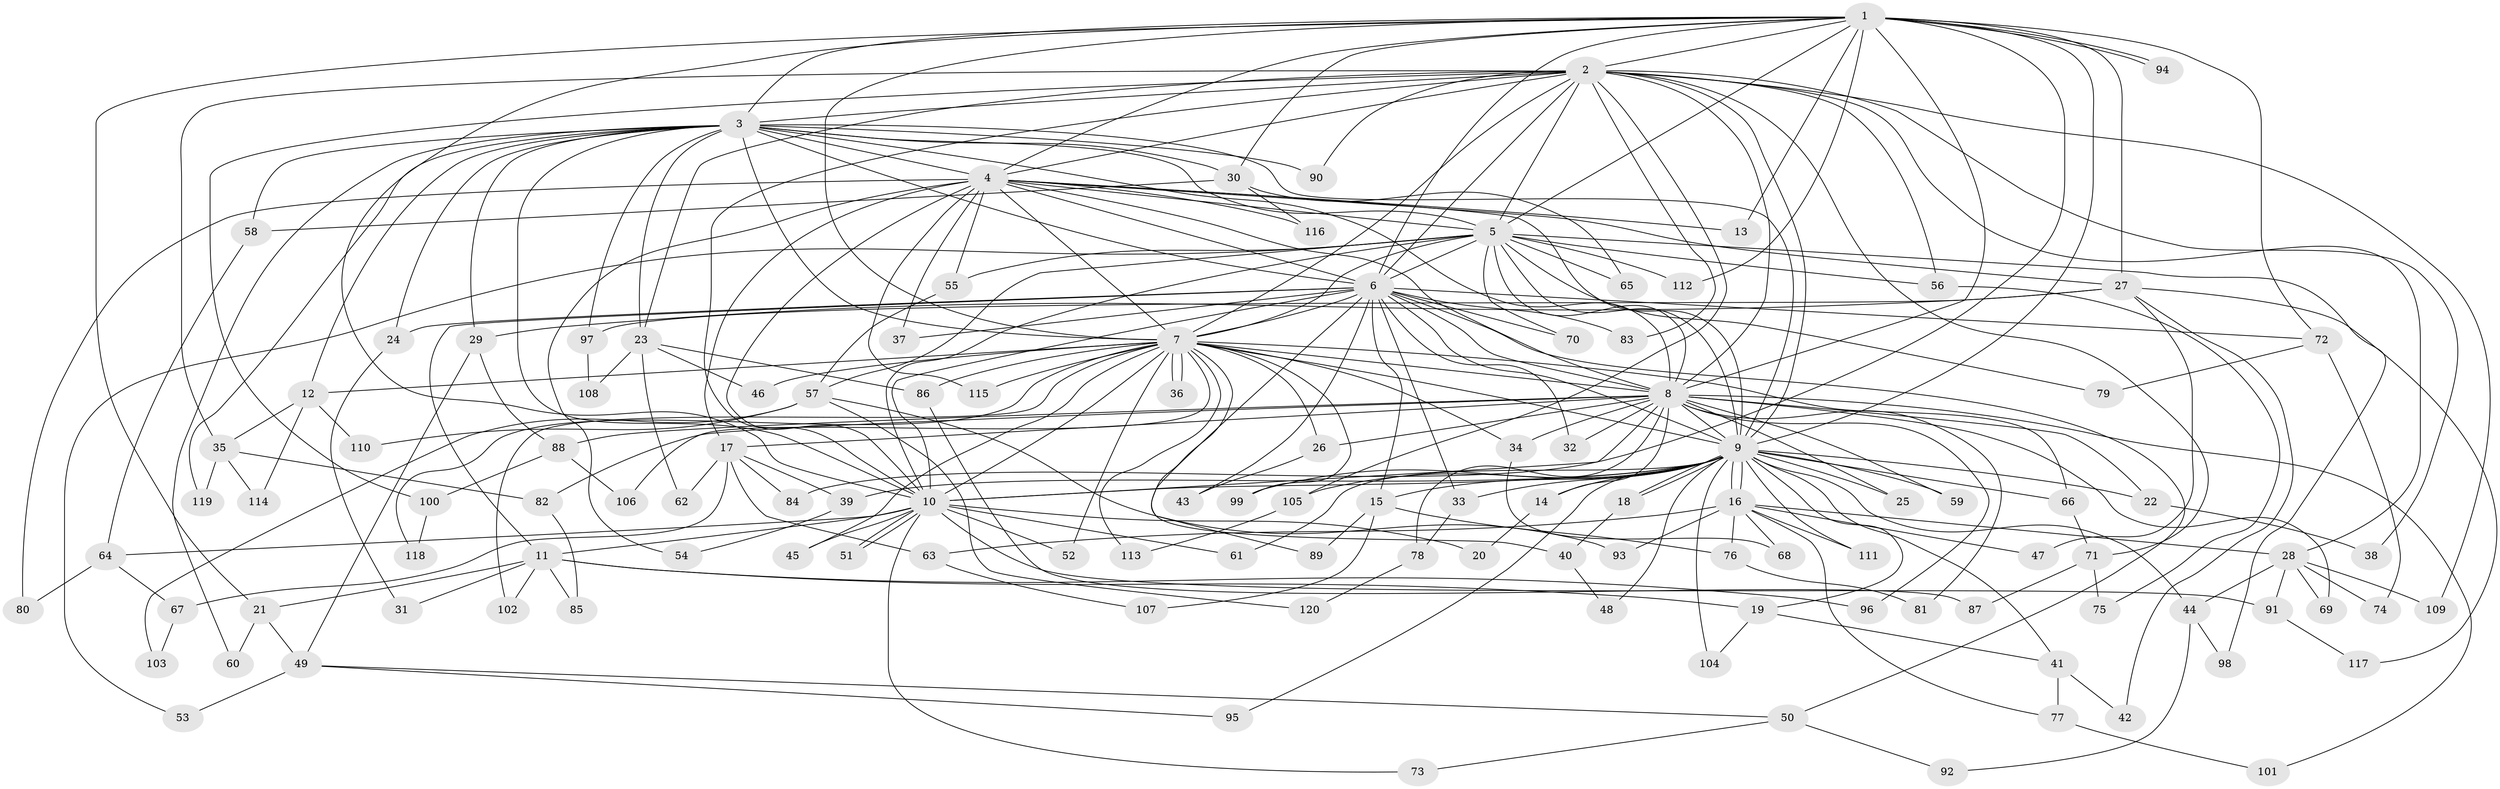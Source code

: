 // Generated by graph-tools (version 1.1) at 2025/01/03/09/25 03:01:25]
// undirected, 120 vertices, 265 edges
graph export_dot {
graph [start="1"]
  node [color=gray90,style=filled];
  1;
  2;
  3;
  4;
  5;
  6;
  7;
  8;
  9;
  10;
  11;
  12;
  13;
  14;
  15;
  16;
  17;
  18;
  19;
  20;
  21;
  22;
  23;
  24;
  25;
  26;
  27;
  28;
  29;
  30;
  31;
  32;
  33;
  34;
  35;
  36;
  37;
  38;
  39;
  40;
  41;
  42;
  43;
  44;
  45;
  46;
  47;
  48;
  49;
  50;
  51;
  52;
  53;
  54;
  55;
  56;
  57;
  58;
  59;
  60;
  61;
  62;
  63;
  64;
  65;
  66;
  67;
  68;
  69;
  70;
  71;
  72;
  73;
  74;
  75;
  76;
  77;
  78;
  79;
  80;
  81;
  82;
  83;
  84;
  85;
  86;
  87;
  88;
  89;
  90;
  91;
  92;
  93;
  94;
  95;
  96;
  97;
  98;
  99;
  100;
  101;
  102;
  103;
  104;
  105;
  106;
  107;
  108;
  109;
  110;
  111;
  112;
  113;
  114;
  115;
  116;
  117;
  118;
  119;
  120;
  1 -- 2;
  1 -- 3;
  1 -- 4;
  1 -- 5;
  1 -- 6;
  1 -- 7;
  1 -- 8;
  1 -- 9;
  1 -- 10;
  1 -- 13;
  1 -- 21;
  1 -- 27;
  1 -- 30;
  1 -- 72;
  1 -- 84;
  1 -- 94;
  1 -- 94;
  1 -- 112;
  2 -- 3;
  2 -- 4;
  2 -- 5;
  2 -- 6;
  2 -- 7;
  2 -- 8;
  2 -- 9;
  2 -- 10;
  2 -- 23;
  2 -- 28;
  2 -- 35;
  2 -- 38;
  2 -- 56;
  2 -- 71;
  2 -- 83;
  2 -- 90;
  2 -- 100;
  2 -- 105;
  2 -- 109;
  3 -- 4;
  3 -- 5;
  3 -- 6;
  3 -- 7;
  3 -- 8;
  3 -- 9;
  3 -- 10;
  3 -- 12;
  3 -- 23;
  3 -- 24;
  3 -- 29;
  3 -- 30;
  3 -- 58;
  3 -- 60;
  3 -- 90;
  3 -- 97;
  3 -- 119;
  4 -- 5;
  4 -- 6;
  4 -- 7;
  4 -- 8;
  4 -- 9;
  4 -- 10;
  4 -- 13;
  4 -- 17;
  4 -- 27;
  4 -- 37;
  4 -- 54;
  4 -- 55;
  4 -- 80;
  4 -- 115;
  4 -- 116;
  5 -- 6;
  5 -- 7;
  5 -- 8;
  5 -- 9;
  5 -- 10;
  5 -- 53;
  5 -- 55;
  5 -- 56;
  5 -- 57;
  5 -- 65;
  5 -- 70;
  5 -- 79;
  5 -- 98;
  5 -- 112;
  6 -- 7;
  6 -- 8;
  6 -- 9;
  6 -- 10;
  6 -- 11;
  6 -- 15;
  6 -- 24;
  6 -- 32;
  6 -- 33;
  6 -- 37;
  6 -- 43;
  6 -- 50;
  6 -- 70;
  6 -- 72;
  6 -- 83;
  6 -- 89;
  7 -- 8;
  7 -- 9;
  7 -- 10;
  7 -- 12;
  7 -- 26;
  7 -- 34;
  7 -- 36;
  7 -- 36;
  7 -- 40;
  7 -- 45;
  7 -- 46;
  7 -- 52;
  7 -- 66;
  7 -- 86;
  7 -- 99;
  7 -- 102;
  7 -- 106;
  7 -- 113;
  7 -- 115;
  7 -- 118;
  8 -- 9;
  8 -- 10;
  8 -- 14;
  8 -- 17;
  8 -- 22;
  8 -- 25;
  8 -- 26;
  8 -- 32;
  8 -- 34;
  8 -- 59;
  8 -- 69;
  8 -- 78;
  8 -- 81;
  8 -- 82;
  8 -- 88;
  8 -- 96;
  8 -- 101;
  9 -- 10;
  9 -- 14;
  9 -- 15;
  9 -- 16;
  9 -- 16;
  9 -- 18;
  9 -- 18;
  9 -- 19;
  9 -- 22;
  9 -- 25;
  9 -- 33;
  9 -- 39;
  9 -- 41;
  9 -- 44;
  9 -- 48;
  9 -- 59;
  9 -- 61;
  9 -- 66;
  9 -- 95;
  9 -- 99;
  9 -- 104;
  9 -- 105;
  9 -- 111;
  10 -- 11;
  10 -- 20;
  10 -- 45;
  10 -- 51;
  10 -- 51;
  10 -- 52;
  10 -- 61;
  10 -- 64;
  10 -- 73;
  10 -- 91;
  11 -- 19;
  11 -- 21;
  11 -- 31;
  11 -- 85;
  11 -- 96;
  11 -- 102;
  12 -- 35;
  12 -- 110;
  12 -- 114;
  14 -- 20;
  15 -- 76;
  15 -- 89;
  15 -- 107;
  16 -- 28;
  16 -- 47;
  16 -- 63;
  16 -- 68;
  16 -- 76;
  16 -- 77;
  16 -- 93;
  16 -- 111;
  17 -- 39;
  17 -- 62;
  17 -- 63;
  17 -- 67;
  17 -- 84;
  18 -- 40;
  19 -- 41;
  19 -- 104;
  21 -- 49;
  21 -- 60;
  22 -- 38;
  23 -- 46;
  23 -- 62;
  23 -- 86;
  23 -- 108;
  24 -- 31;
  26 -- 43;
  27 -- 29;
  27 -- 42;
  27 -- 47;
  27 -- 97;
  27 -- 117;
  28 -- 44;
  28 -- 69;
  28 -- 74;
  28 -- 91;
  28 -- 109;
  29 -- 49;
  29 -- 88;
  30 -- 58;
  30 -- 65;
  30 -- 116;
  33 -- 78;
  34 -- 68;
  35 -- 82;
  35 -- 114;
  35 -- 119;
  39 -- 54;
  40 -- 48;
  41 -- 42;
  41 -- 77;
  44 -- 92;
  44 -- 98;
  49 -- 50;
  49 -- 53;
  49 -- 95;
  50 -- 73;
  50 -- 92;
  55 -- 57;
  56 -- 75;
  57 -- 93;
  57 -- 103;
  57 -- 110;
  57 -- 120;
  58 -- 64;
  63 -- 107;
  64 -- 67;
  64 -- 80;
  66 -- 71;
  67 -- 103;
  71 -- 75;
  71 -- 87;
  72 -- 74;
  72 -- 79;
  76 -- 81;
  77 -- 101;
  78 -- 120;
  82 -- 85;
  86 -- 87;
  88 -- 100;
  88 -- 106;
  91 -- 117;
  97 -- 108;
  100 -- 118;
  105 -- 113;
}
